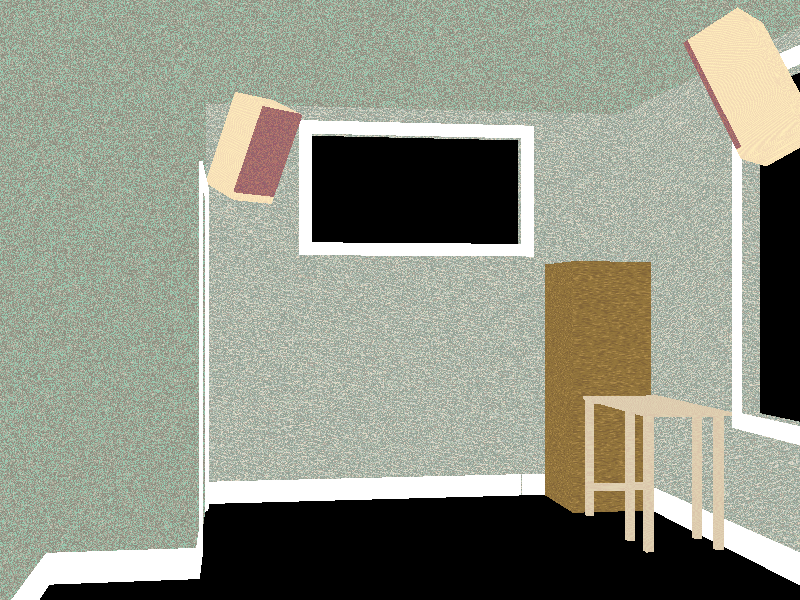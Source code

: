 #include "colors.inc"
#include "stones.inc"
#include "woods.inc"

#declare thick = 4;
#declare x_ew = 144.25;
#declare y_ns = 120.25;
#declare ceiling = 108;

#declare h_nwin = 29.75;
#declare w_nwin = 65.75-2*3.5;
#declare l_nwin = x_ew-3.5-w_nwin-25.125;
#declare b_nwin = ceiling-11-h_nwin+3.5;

#declare h_ewin = 77.25-2*3.5;
#declare w_ewin = 42-2*3.5;
#declare l_ewin = 120.25-w_ewin-3.5-5.125;
#declare b_ewin = ceiling-10.75-h_ewin+3.5;

#declare h_closet = ceiling-23.25-3.5;
#declare w_closet = 54.625-2*3.5;
#declare l_closet = 3.625+2*3.5+w_closet;

#declare x_closet = 28.5;
#declare y_closet = 79.75;

union { // garage desk
  box {
    <0,0,0>,<44.375,-.75,20>
    translate <0,30.25,0>
  }
  box {
    <0,0,0>,<1.75,30,1.75>
    translate <1,0,0.25>
  }
  box {
    <0,0,0>,<1.75,30,1.75>
    translate <1,0,19.5-2*1.75+0.25>
  }
  box {
    <0,0,0>,<1.75,-1.75,19.5-2*1.75>
    translate <1,8,1.75+0.25>
  }
  box {
    <0,0,0>,<1.75,-1.75,19.5-2*1.75>
    translate <1,30.25,1.75+0.25>
  }
  box {
    <0,0,0>,<1.75,30,1.75>
    translate <30.25,0,0.25>
  }
  box {
    <0,0,0>,<1.75,30,1.75>
    translate <30.25,0,19.5-2*1.75+0.25>
  }
  box {
    <0,0,0>,<1.75,30,1.75>
    translate <44.375-1-1.75,0,0.25>
  }
  box {
    <0,0,0>,<1.75,30,1.75>
    translate <44.375-1-1.75,0,19.5-2*1.75+0.25>
  }
  texture{T_Wood3}
  rotate <0,90,0>
  translate <x_ew-20,0,-25.5-3>
}

union { // rack cabinet
  box {
    <0,0,0>,<25.5,65,21>
    texture{T_Wood15}
  }
  rotate <0,90,0>
  translate <x_ew-21-1,0,-1>
}

union { // loudspeaker closet
  box {
    <0,0,1>,<14,25,11.5>
    texture{T_Wood10}
  }
  box {
    <0,0,0>,<14,2,11.5>
    texture{T_Wood10}
  }
  box {
    <0,2,0>,<14,25,1>
    texture{T_Wood4}
  }
  rotate <-26,0,0>
  rotate <0,-45,0>
  translate <x_closet+7.25,ceiling-27.5,-17.25>
}

union { // loudspeaker window
  box {
    <0,0,1>,<14,25,11.5>
    texture{T_Wood10}
  }
  box {
    <0,0,0>,<14,2,11.5>
    texture{T_Wood10}
  }
  box {
    <0,2,0>,<14,25,1>
    texture{T_Wood4}
  }
  rotate <-26,0,0>
  rotate <0,-45+180,0>
  translate <x_ew-8,ceiling-27.5,-y_ns+17>
}

box { // floor
  <0,0,0>,<x_ew,-thick,-y_ns>
  texture{T_Stone10}
}
box { // ceiling
  <0,ceiling,0>,<x_ew,ceiling+thick,-y_ns>
  texture{T_Stone25}
}
difference { // closet
  box { <x_closet-thick,0,0>,<x_closet,ceiling,-y_closet> }
  box { <x_closet-thick-1,0,-l_closet>,<x_closet+1,h_closet,-l_closet+w_closet>}
  texture{T_Stone25}
}
box { <0,0,-y_closet+thick>,<x_closet,ceiling,-y_closet> texture{T_Stone25}} // closet side
box { <0,0,0>,<-thick,ceiling,-y_ns> texture{T_Stone25}}
difference {
  box {
    <0,0,0>,<x_ew,ceiling,thick>
  }
  box {
    <l_nwin,b_nwin,-1>,
    <l_nwin+w_nwin,b_nwin+h_nwin,thick+1>
  }
  texture{T_Stone24}
}
difference {
  box {
    <x_ew,0,0>,<x_ew+thick,ceiling,-y_ns>
  }
  box {
    <x_ew-1,b_ewin,-l_ewin>,
    <x_ew+thick+1, b_ewin+h_ewin, -(l_ewin+w_ewin)>
  }
  texture{T_Stone24}
}
union {
  box { <x_closet,0,-l_closet-3.5>,<x_closet+0.75,h_closet+3.5,-l_closet>}
  box { <x_closet,0,-l_closet+w_closet>,<x_closet+0.75,h_closet+3.5,-l_closet+w_closet+3.5>}
  box { <x_closet,h_closet,-l_closet-3.5>,<x_closet+0.75,h_closet+3.5,-l_closet+w_closet+3.5>}
  pigment{color<1,1,1>}
}
union {
  box {<l_nwin-3.5,b_nwin-3.5,0>,<l_nwin,b_nwin+h_nwin+3.5,-0.75>}
  box {<l_nwin+w_nwin,b_nwin-3.5,0>,<l_nwin+w_nwin+3.5,b_nwin+h_nwin+3.5,-0.75>}
  box {<l_nwin-3.5,b_nwin-3.5,0>,<l_nwin+w_nwin+3.5,b_nwin,-0.75>}
  box {<l_nwin-3.5,b_nwin+h_nwin,0>,<l_nwin+w_nwin+3.5,b_nwin+h_nwin+3.5,-0.75>}
  pigment{color<1,1,1>}
}
union {
  box {<x_ew-0.75,b_ewin-3.5,-l_ewin+3.5>,<x_ew,b_ewin+h_ewin+3.5,-l_ewin>}
  box {<x_ew-0.75,b_ewin-3.5,-l_ewin+3.5>,<x_ew,b_ewin,-l_ewin-w_ewin-3.5>}
  box {<x_ew-0.75,b_ewin+h_ewin,-l_ewin+3.5>,<x_ew,b_ewin+h_ewin+3.5,-l_ewin-w_ewin-3.5>}
  box {<x_ew-0.75,b_ewin-3.5,-l_ewin-w_ewin-3.5>,<x_ew,b_ewin+h_ewin+3.5,-l_ewin-w_ewin>}
  pigment{color<1,1,1>}
}
union {
  box {<0,0,-y_ns>,<.75,6,0>}
  box {<0,0,-y_closet-.75>,<x_closet+.75,6,-y_closet>}
  box {<x_closet,0,-y_closet-.75>,<x_closet+.75,6,-l_closet>}
  box {<x_closet,0,0>,<x_closet+.75,6,-l_closet+w_closet>}
  box {<0,0,0>,<x_ew,6,.75>}
  box {<x_ew,0,-y_ns>,<x_ew-.75,6,0>}
  pigment{color<1,1,1>}
}

light_source { <x_ew/2, ceiling-30, -y_ns/2> color  White }
light_source { <x_ew/2, ceiling-30, -10*y_ns> color  .1*White }

camera {
#if(1)
   location  <x_ew/4, 55, -300>
   angle 40 //direction <0.0, 0.0,  0.0>
   look_at <x_ew/2,55,-y_ns/2>
#end
#if(0)
   location  <x_ew/8, 55, -3*y_ns/4>
   angle 40 //direction <0.0, 0.0,  0.0>
   look_at <x_ew,55,-y_ns/2>
#end
   //location  <3*x_ew/4, 55, -y_ns/3>
   //angle 40 //direction <0.0, 0.0,  0.0>
   //look_at <x_ew,55,-y_ns/4>
   #if (0)
   focal_point <0,-1,0>
   aperture 2
   blur_samples 100
   #end
   up        <0.0, 1.0, 0.0>
   //right x*image_width/image_height
}
